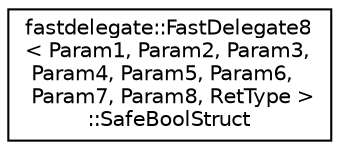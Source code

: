 digraph "Graphical Class Hierarchy"
{
 // INTERACTIVE_SVG=YES
  edge [fontname="Helvetica",fontsize="10",labelfontname="Helvetica",labelfontsize="10"];
  node [fontname="Helvetica",fontsize="10",shape=record];
  rankdir="LR";
  Node1 [label="fastdelegate::FastDelegate8\l\< Param1, Param2, Param3,\l Param4, Param5, Param6,\l Param7, Param8, RetType \>\l::SafeBoolStruct",height=0.2,width=0.4,color="black", fillcolor="white", style="filled",URL="$structfastdelegate_1_1FastDelegate8_1_1SafeBoolStruct.html"];
}
